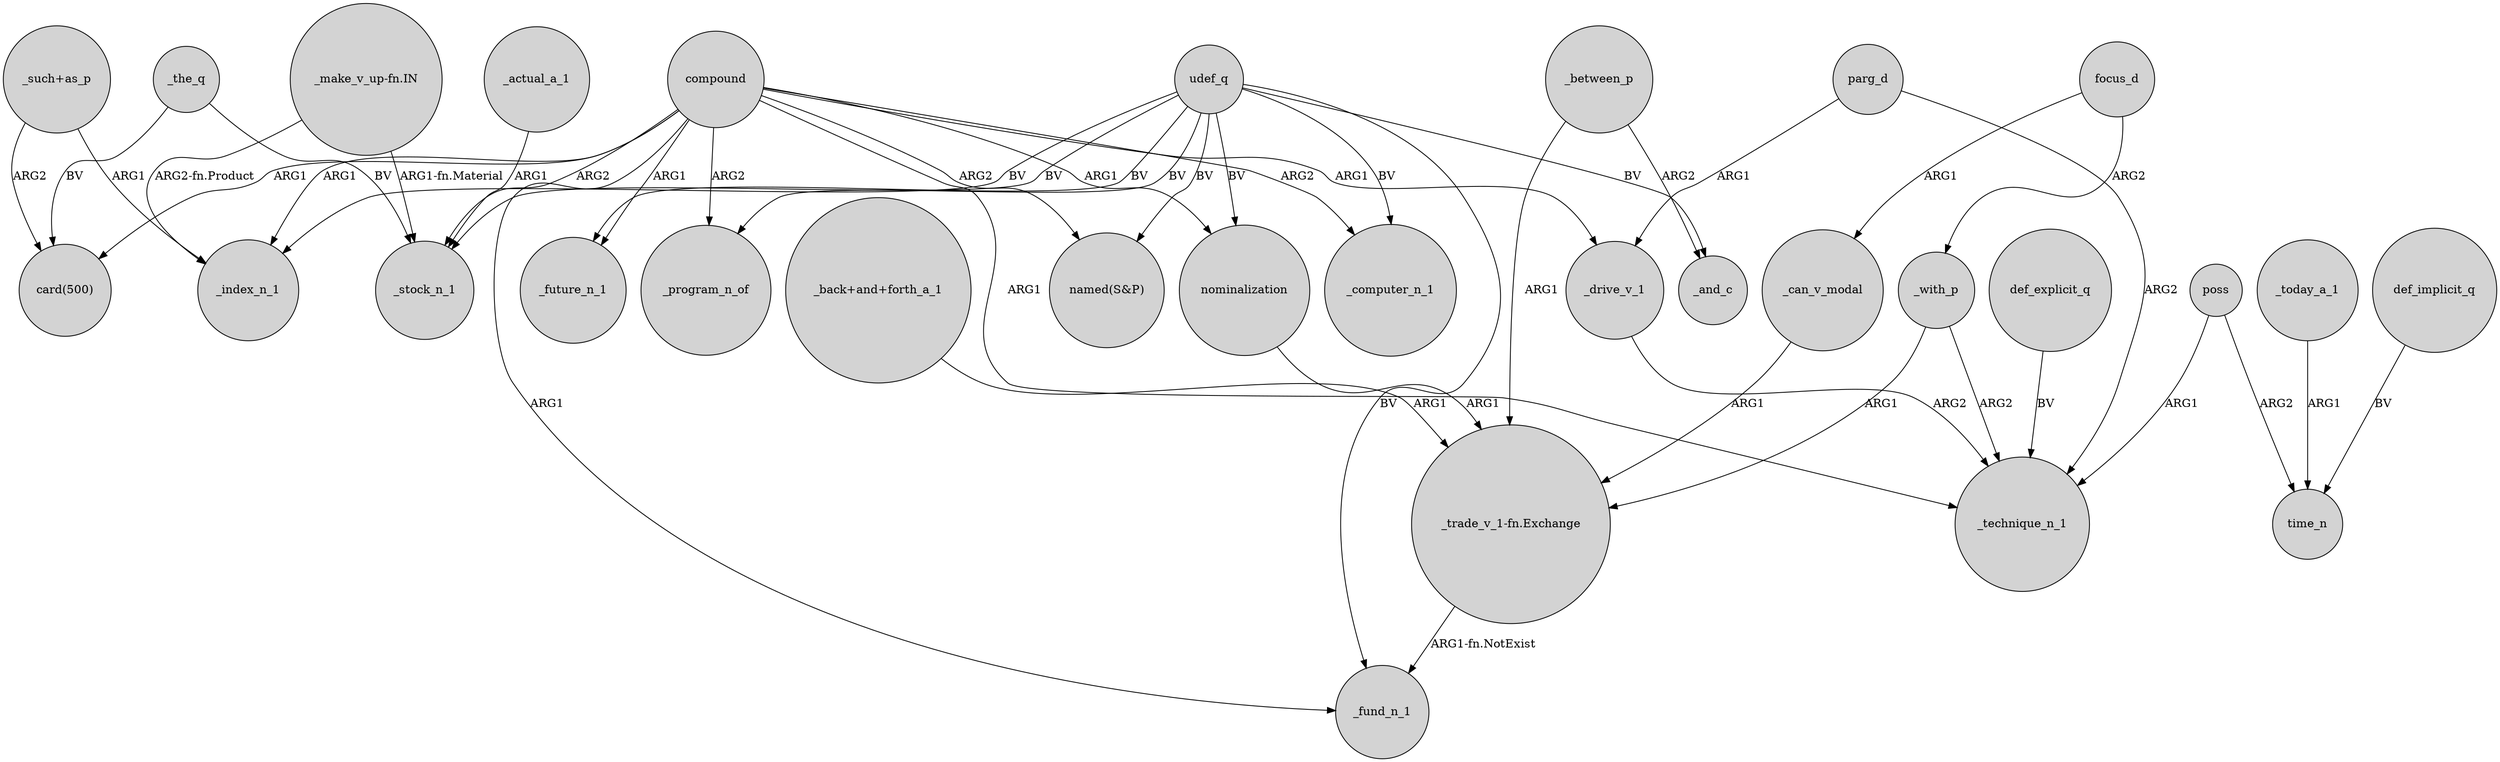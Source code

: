 digraph {
	node [shape=circle style=filled]
	"_such+as_p" -> "card(500)" [label=ARG2]
	compound -> _program_n_of [label=ARG2]
	_today_a_1 -> time_n [label=ARG1]
	compound -> _future_n_1 [label=ARG1]
	compound -> _drive_v_1 [label=ARG1]
	parg_d -> _drive_v_1 [label=ARG1]
	_the_q -> _stock_n_1 [label=BV]
	"_back+and+forth_a_1" -> "_trade_v_1-fn.Exchange" [label=ARG1]
	compound -> _technique_n_1 [label=ARG1]
	poss -> time_n [label=ARG2]
	focus_d -> _with_p [label=ARG2]
	udef_q -> _program_n_of [label=BV]
	_with_p -> _technique_n_1 [label=ARG2]
	udef_q -> "named(S&P)" [label=BV]
	udef_q -> _index_n_1 [label=BV]
	udef_q -> _computer_n_1 [label=BV]
	"_make_v_up-fn.IN" -> _index_n_1 [label="ARG2-fn.Product"]
	parg_d -> _technique_n_1 [label=ARG2]
	compound -> _computer_n_1 [label=ARG2]
	compound -> _stock_n_1 [label=ARG2]
	compound -> _index_n_1 [label=ARG1]
	compound -> "card(500)" [label=ARG1]
	_drive_v_1 -> _technique_n_1 [label=ARG2]
	udef_q -> _stock_n_1 [label=BV]
	_actual_a_1 -> _stock_n_1 [label=ARG1]
	_between_p -> "_trade_v_1-fn.Exchange" [label=ARG1]
	poss -> _technique_n_1 [label=ARG1]
	_between_p -> _and_c [label=ARG2]
	"_trade_v_1-fn.Exchange" -> _fund_n_1 [label="ARG1-fn.NotExist"]
	udef_q -> _future_n_1 [label=BV]
	udef_q -> _fund_n_1 [label=BV]
	udef_q -> nominalization [label=BV]
	"_such+as_p" -> _index_n_1 [label=ARG1]
	_can_v_modal -> "_trade_v_1-fn.Exchange" [label=ARG1]
	_the_q -> "card(500)" [label=BV]
	compound -> "named(S&P)" [label=ARG2]
	focus_d -> _can_v_modal [label=ARG1]
	_with_p -> "_trade_v_1-fn.Exchange" [label=ARG1]
	nominalization -> "_trade_v_1-fn.Exchange" [label=ARG1]
	udef_q -> _and_c [label=BV]
	compound -> nominalization [label=ARG1]
	"_make_v_up-fn.IN" -> _stock_n_1 [label="ARG1-fn.Material"]
	compound -> _fund_n_1 [label=ARG1]
	def_implicit_q -> time_n [label=BV]
	def_explicit_q -> _technique_n_1 [label=BV]
}
